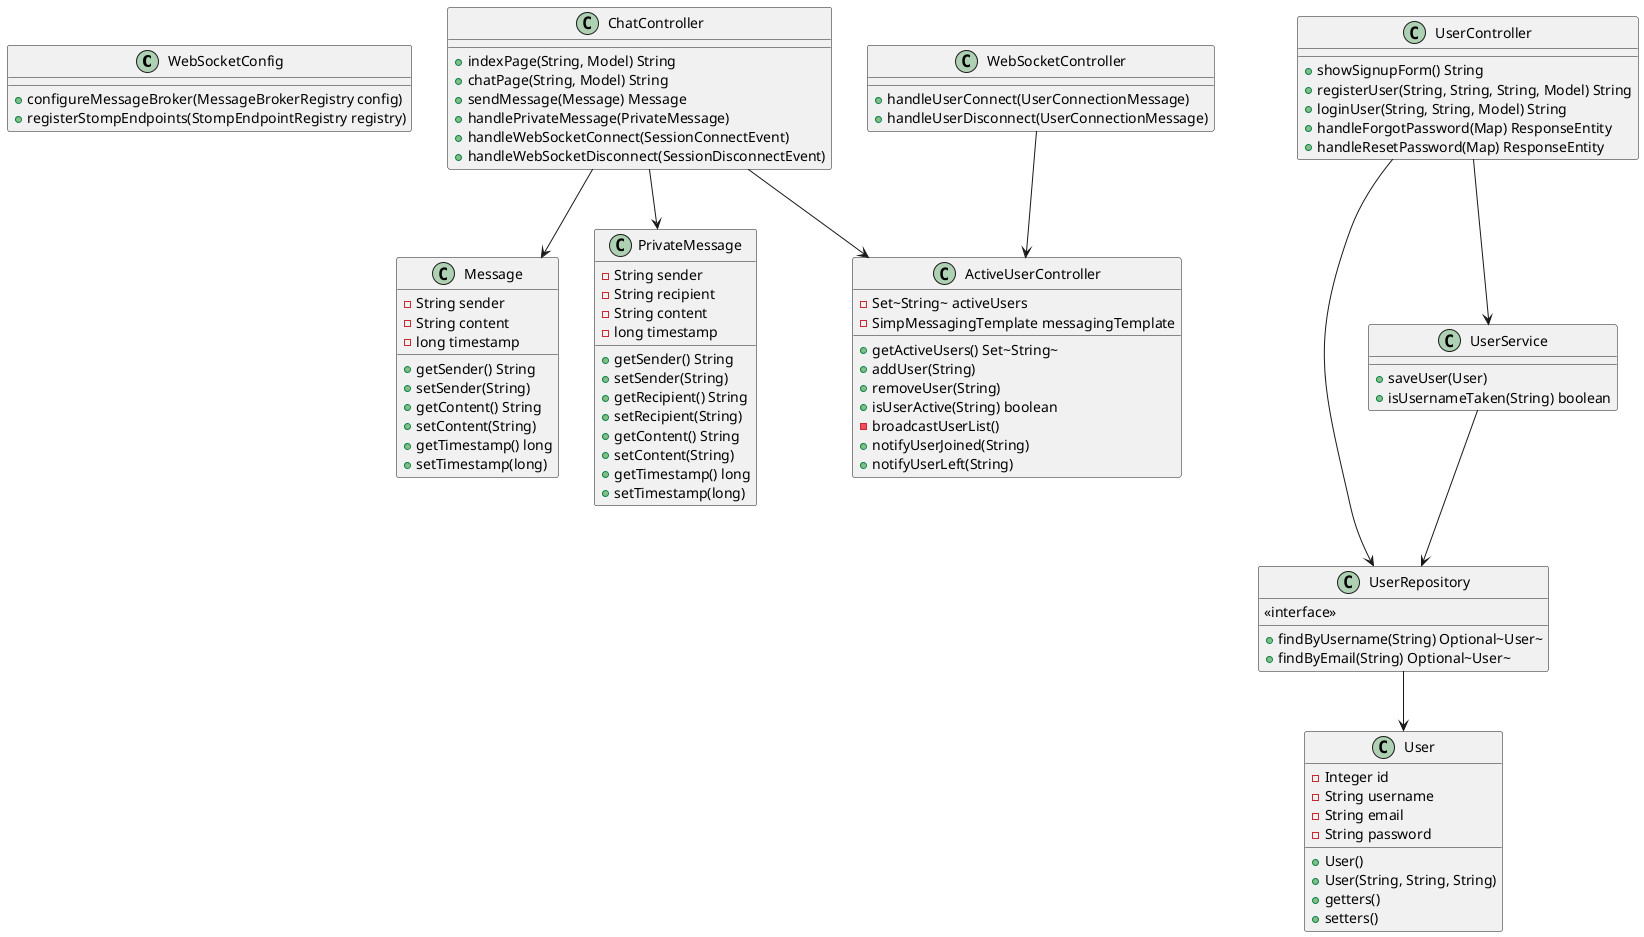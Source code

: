 @startuml


        class WebSocketConfig {
            +configureMessageBroker(MessageBrokerRegistry config)
            +registerStompEndpoints(StompEndpointRegistry registry)
        }

        class Message {
            -String sender
            -String content
            -long timestamp
            +getSender() String
            +setSender(String)
            +getContent() String
            +setContent(String)
            +getTimestamp() long
            +setTimestamp(long)
        }

        class PrivateMessage {
            -String sender
            -String recipient
            -String content
            -long timestamp
            +getSender() String
            +setSender(String)
            +getRecipient() String
            +setRecipient(String)
            +getContent() String
            +setContent(String)
            +getTimestamp() long
            +setTimestamp(long)
        }

        class User {
            -Integer id
            -String username
            -String email
            -String password
            +User()
            +User(String, String, String)
            +getters()
            +setters()
        }

        class UserRepository {
            <<interface>>
            +findByUsername(String) Optional~User~
            +findByEmail(String) Optional~User~
        }

        class UserService {
            +saveUser(User)
            +isUsernameTaken(String) boolean
        }

        class ActiveUserController {
            -Set~String~ activeUsers
            -SimpMessagingTemplate messagingTemplate
            +getActiveUsers() Set~String~
            +addUser(String)
            +removeUser(String)
            +isUserActive(String) boolean
            -broadcastUserList()
            +notifyUserJoined(String)
            +notifyUserLeft(String)
        }

        class ChatController {
            +indexPage(String, Model) String
            +chatPage(String, Model) String
            +sendMessage(Message) Message
            +handlePrivateMessage(PrivateMessage)
            +handleWebSocketConnect(SessionConnectEvent)
            +handleWebSocketDisconnect(SessionDisconnectEvent)
        }

        class UserController {
            +showSignupForm() String
            +registerUser(String, String, String, Model) String
            +loginUser(String, String, Model) String
            +handleForgotPassword(Map) ResponseEntity
            +handleResetPassword(Map) ResponseEntity
        }

        class WebSocketController {
            +handleUserConnect(UserConnectionMessage)
            +handleUserDisconnect(UserConnectionMessage)
        }

        ChatController --> ActiveUserController
        ChatController --> Message
        ChatController --> PrivateMessage
        UserController --> UserService
        UserController --> UserRepository
        UserService --> UserRepository
        UserRepository --> User
        WebSocketController --> ActiveUserController
@endumll